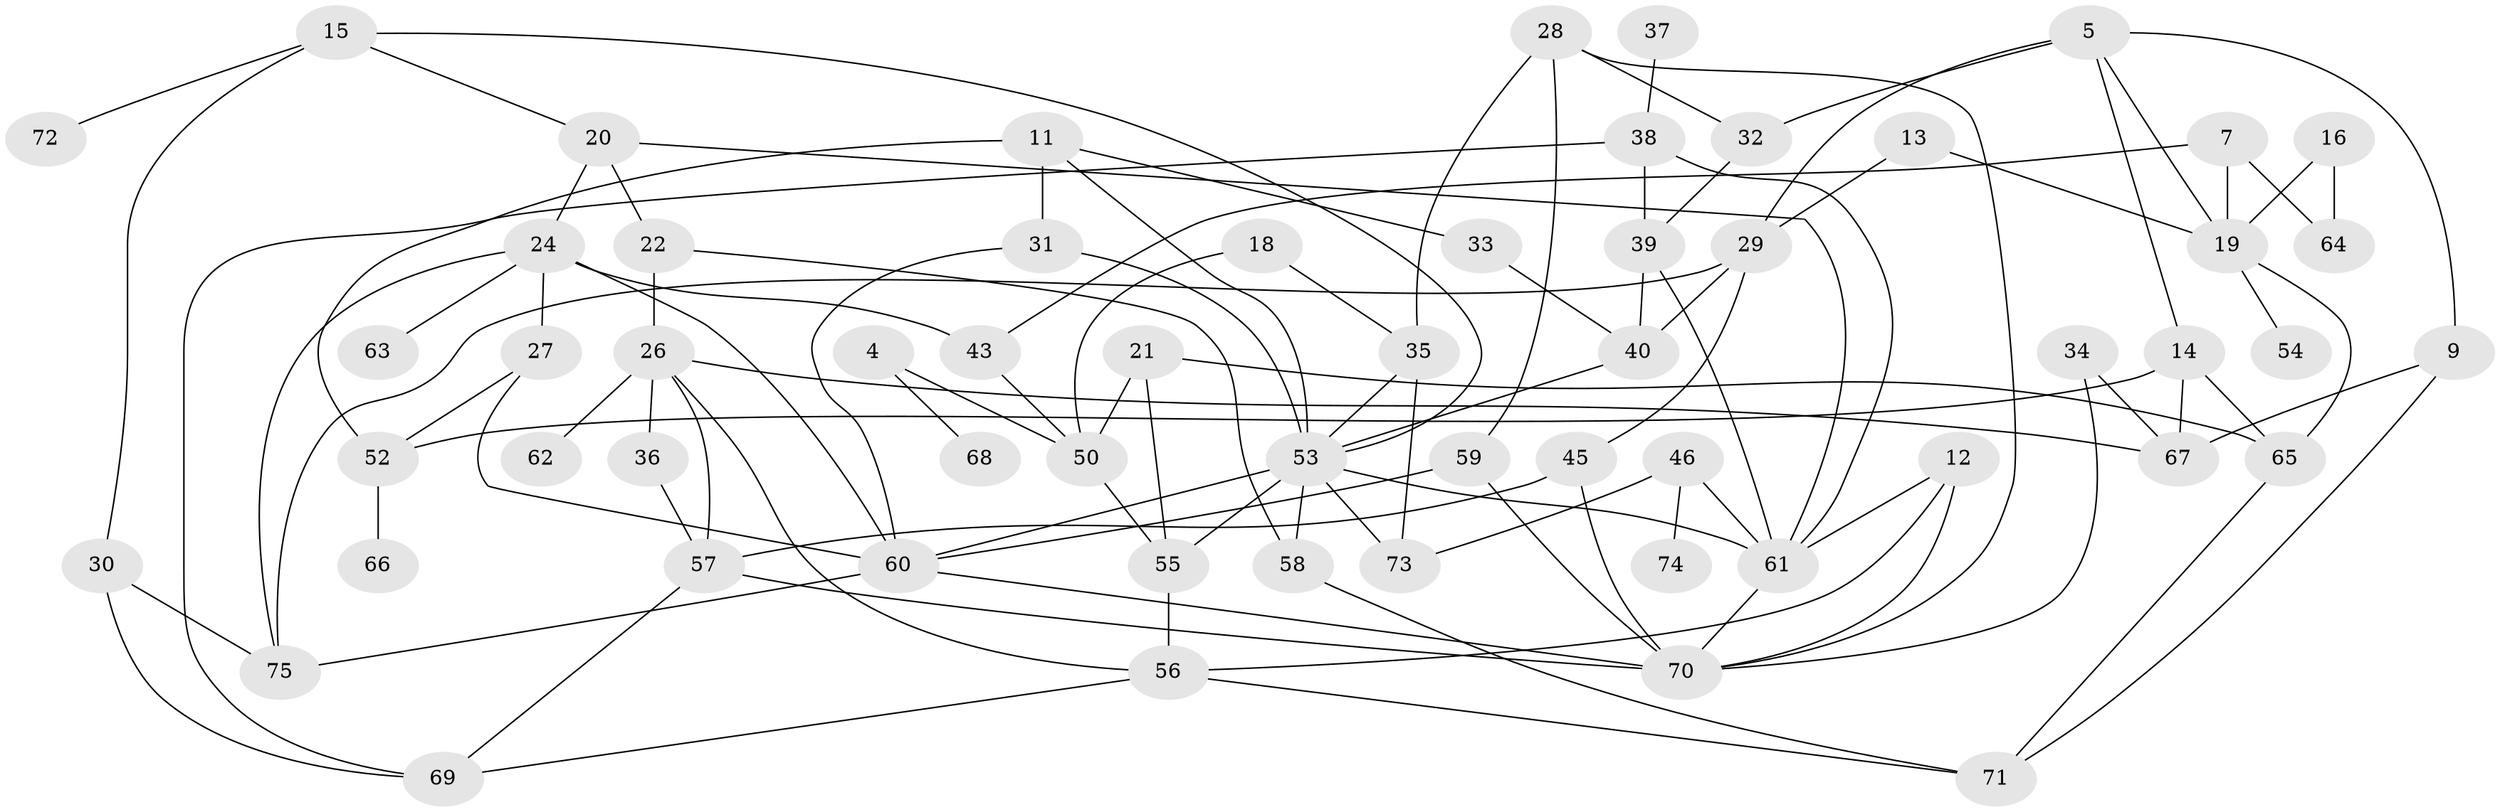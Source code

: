// original degree distribution, {3: 0.20134228187919462, 2: 0.2751677852348993, 0: 0.08053691275167785, 6: 0.03355704697986577, 1: 0.21476510067114093, 4: 0.12751677852348994, 5: 0.053691275167785234, 7: 0.013422818791946308}
// Generated by graph-tools (version 1.1) at 2025/00/03/09/25 03:00:43]
// undirected, 59 vertices, 104 edges
graph export_dot {
graph [start="1"]
  node [color=gray90,style=filled];
  4;
  5;
  7;
  9;
  11;
  12;
  13;
  14;
  15;
  16;
  18;
  19;
  20;
  21;
  22;
  24;
  26;
  27;
  28;
  29;
  30;
  31;
  32;
  33;
  34;
  35;
  36;
  37;
  38;
  39;
  40;
  43;
  45;
  46;
  50;
  52;
  53;
  54;
  55;
  56;
  57;
  58;
  59;
  60;
  61;
  62;
  63;
  64;
  65;
  66;
  67;
  68;
  69;
  70;
  71;
  72;
  73;
  74;
  75;
  4 -- 50 [weight=2.0];
  4 -- 68 [weight=1.0];
  5 -- 9 [weight=1.0];
  5 -- 14 [weight=1.0];
  5 -- 19 [weight=1.0];
  5 -- 29 [weight=1.0];
  5 -- 32 [weight=1.0];
  7 -- 19 [weight=1.0];
  7 -- 43 [weight=1.0];
  7 -- 64 [weight=1.0];
  9 -- 67 [weight=1.0];
  9 -- 71 [weight=1.0];
  11 -- 31 [weight=2.0];
  11 -- 33 [weight=1.0];
  11 -- 52 [weight=1.0];
  11 -- 53 [weight=1.0];
  12 -- 56 [weight=1.0];
  12 -- 61 [weight=1.0];
  12 -- 70 [weight=1.0];
  13 -- 19 [weight=1.0];
  13 -- 29 [weight=1.0];
  14 -- 52 [weight=1.0];
  14 -- 65 [weight=1.0];
  14 -- 67 [weight=1.0];
  15 -- 20 [weight=1.0];
  15 -- 30 [weight=1.0];
  15 -- 53 [weight=1.0];
  15 -- 72 [weight=1.0];
  16 -- 19 [weight=1.0];
  16 -- 64 [weight=1.0];
  18 -- 35 [weight=1.0];
  18 -- 50 [weight=1.0];
  19 -- 54 [weight=1.0];
  19 -- 65 [weight=1.0];
  20 -- 22 [weight=1.0];
  20 -- 24 [weight=1.0];
  20 -- 61 [weight=1.0];
  21 -- 50 [weight=1.0];
  21 -- 55 [weight=1.0];
  21 -- 65 [weight=1.0];
  22 -- 26 [weight=1.0];
  22 -- 58 [weight=1.0];
  24 -- 27 [weight=1.0];
  24 -- 43 [weight=1.0];
  24 -- 60 [weight=1.0];
  24 -- 63 [weight=1.0];
  24 -- 75 [weight=1.0];
  26 -- 36 [weight=1.0];
  26 -- 56 [weight=1.0];
  26 -- 57 [weight=1.0];
  26 -- 62 [weight=1.0];
  26 -- 67 [weight=1.0];
  27 -- 52 [weight=1.0];
  27 -- 60 [weight=1.0];
  28 -- 32 [weight=1.0];
  28 -- 35 [weight=2.0];
  28 -- 59 [weight=1.0];
  28 -- 70 [weight=1.0];
  29 -- 40 [weight=1.0];
  29 -- 45 [weight=1.0];
  29 -- 75 [weight=1.0];
  30 -- 69 [weight=1.0];
  30 -- 75 [weight=1.0];
  31 -- 53 [weight=1.0];
  31 -- 60 [weight=1.0];
  32 -- 39 [weight=1.0];
  33 -- 40 [weight=1.0];
  34 -- 67 [weight=1.0];
  34 -- 70 [weight=1.0];
  35 -- 53 [weight=2.0];
  35 -- 73 [weight=1.0];
  36 -- 57 [weight=1.0];
  37 -- 38 [weight=1.0];
  38 -- 39 [weight=1.0];
  38 -- 61 [weight=1.0];
  38 -- 69 [weight=1.0];
  39 -- 40 [weight=1.0];
  39 -- 61 [weight=1.0];
  40 -- 53 [weight=1.0];
  43 -- 50 [weight=1.0];
  45 -- 57 [weight=1.0];
  45 -- 70 [weight=1.0];
  46 -- 61 [weight=1.0];
  46 -- 73 [weight=1.0];
  46 -- 74 [weight=1.0];
  50 -- 55 [weight=1.0];
  52 -- 66 [weight=1.0];
  53 -- 55 [weight=1.0];
  53 -- 58 [weight=1.0];
  53 -- 60 [weight=1.0];
  53 -- 61 [weight=1.0];
  53 -- 73 [weight=1.0];
  55 -- 56 [weight=1.0];
  56 -- 69 [weight=1.0];
  56 -- 71 [weight=1.0];
  57 -- 69 [weight=1.0];
  57 -- 70 [weight=1.0];
  58 -- 71 [weight=1.0];
  59 -- 60 [weight=1.0];
  59 -- 70 [weight=1.0];
  60 -- 70 [weight=1.0];
  60 -- 75 [weight=1.0];
  61 -- 70 [weight=1.0];
  65 -- 71 [weight=1.0];
}
